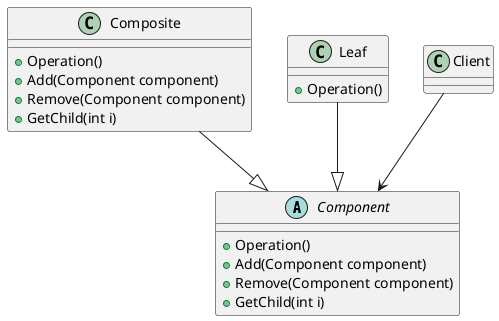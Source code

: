@startuml component
abstract class Component {
    +Operation()
    +Add(Component component)
    +Remove(Component component)
    +GetChild(int i)
}

class Composite {
    +Operation()
    +Add(Component component)
    +Remove(Component component)
    +GetChild(int i)
}

class Leaf {
    +Operation()
}

Composite --|> Component
Leaf --|> Component

class Client

Client --> Component
@enduml